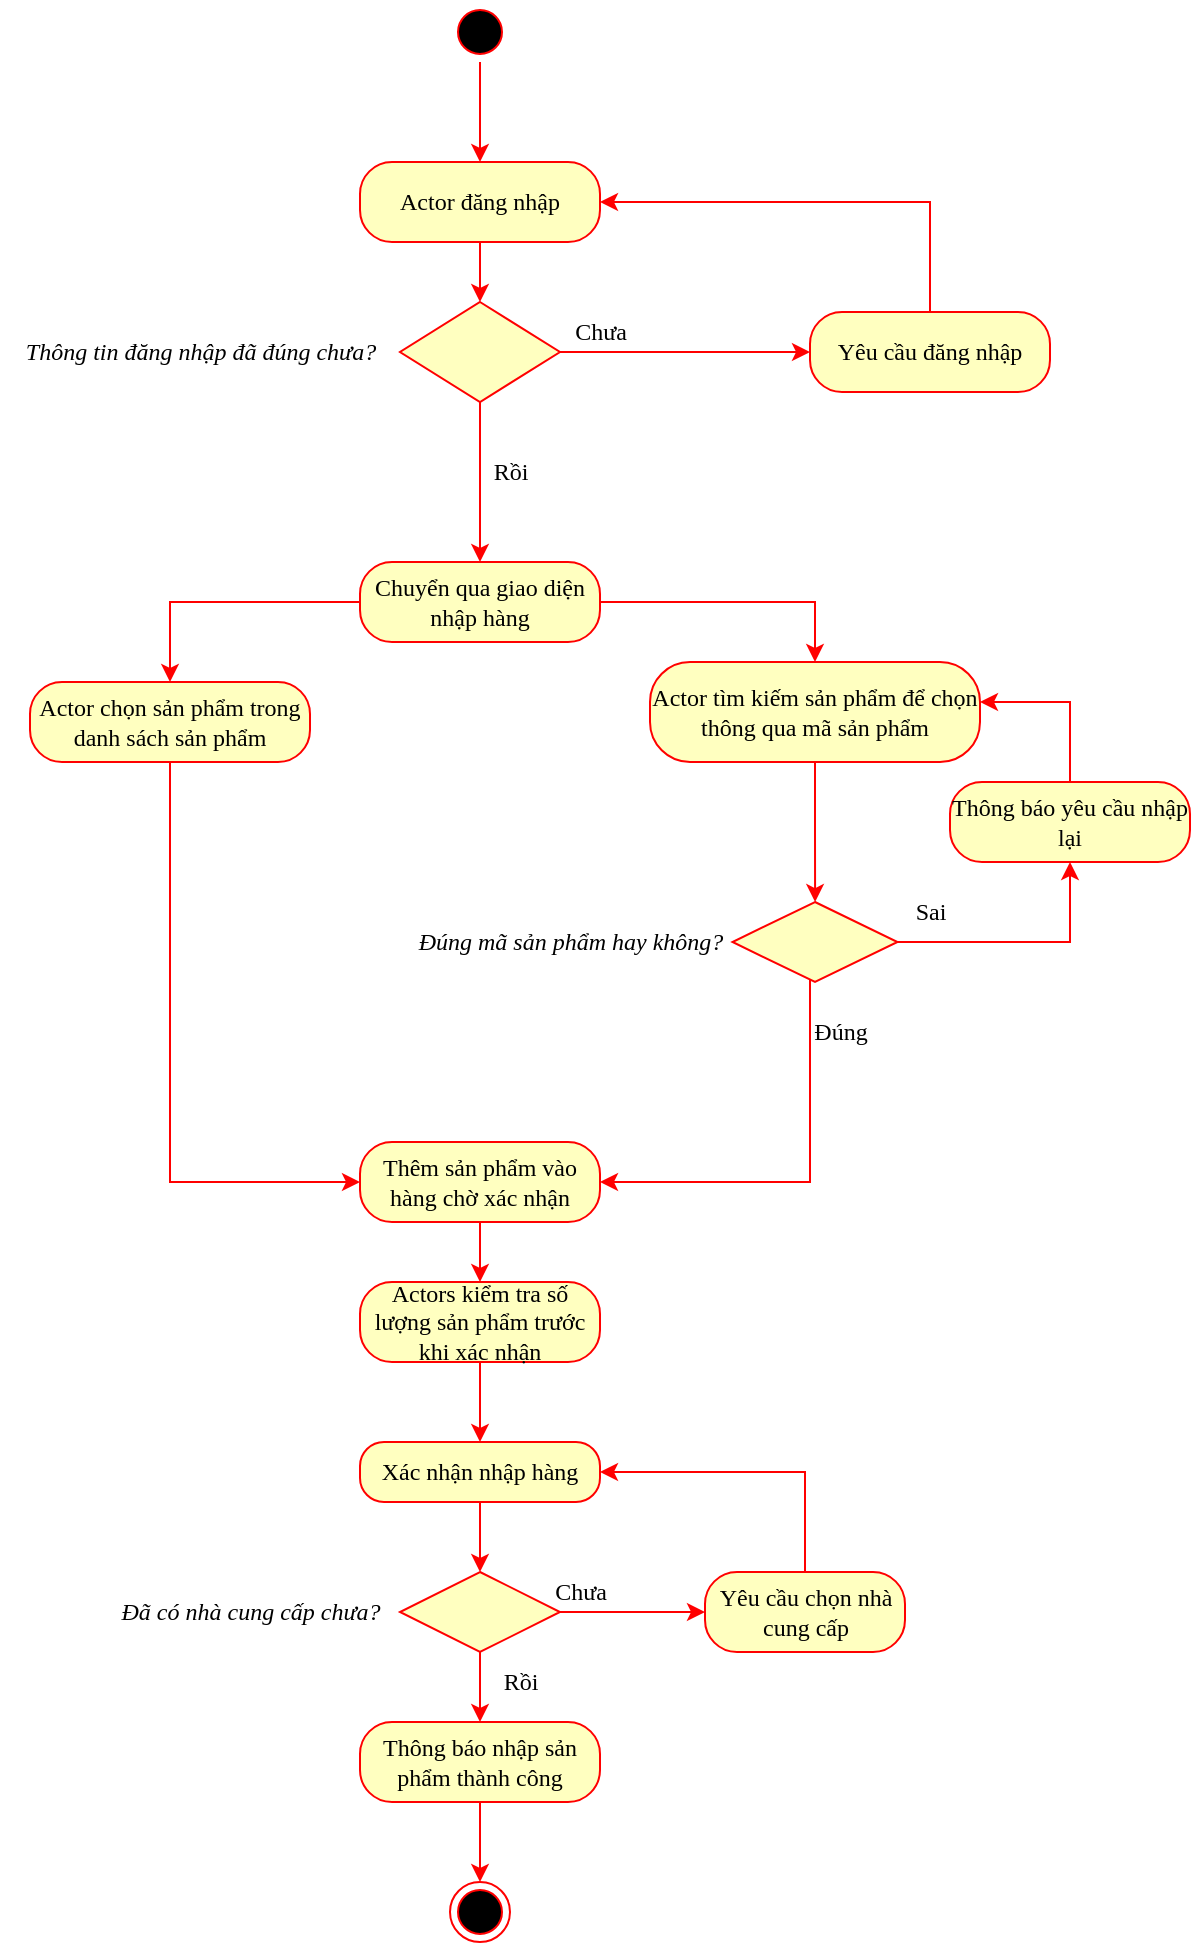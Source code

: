 <mxfile version="20.3.0" type="device"><diagram name="Page-1" id="0783ab3e-0a74-02c8-0abd-f7b4e66b4bec"><mxGraphModel dx="1038" dy="649" grid="1" gridSize="10" guides="1" tooltips="1" connect="1" arrows="1" fold="1" page="1" pageScale="1" pageWidth="850" pageHeight="1100" background="none" math="0" shadow="0"><root><mxCell id="0"/><mxCell id="1" parent="0"/><mxCell id="eeeBkh5kJwZxd2f7EK9q-1" value="" style="ellipse;html=1;shape=startState;fillColor=#000000;strokeColor=#ff0000;fontFamily=Times New Roman;fontSize=12;" parent="1" vertex="1"><mxGeometry x="310" width="30" height="30" as="geometry"/></mxCell><mxCell id="eeeBkh5kJwZxd2f7EK9q-3" value="" style="rhombus;whiteSpace=wrap;html=1;fillColor=#ffffc0;strokeColor=#ff0000;fontFamily=Times New Roman;fontSize=12;" parent="1" vertex="1"><mxGeometry x="285" y="150" width="80" height="50" as="geometry"/></mxCell><mxCell id="eeeBkh5kJwZxd2f7EK9q-6" value="" style="endArrow=classic;html=1;rounded=0;fontFamily=Times New Roman;fontSize=12;strokeColor=#FF0000;" parent="1" source="eeeBkh5kJwZxd2f7EK9q-1" target="F3XxI02AlLnZa_KaVTKI-1" edge="1"><mxGeometry width="50" height="50" relative="1" as="geometry"><mxPoint x="320" y="-10" as="sourcePoint"/><mxPoint x="450" y="200" as="targetPoint"/></mxGeometry></mxCell><mxCell id="eeeBkh5kJwZxd2f7EK9q-25" style="edgeStyle=orthogonalEdgeStyle;rounded=0;orthogonalLoop=1;jettySize=auto;html=1;fontFamily=Times New Roman;fontSize=12;strokeColor=#FF0000;" parent="1" source="eeeBkh5kJwZxd2f7EK9q-8" target="eeeBkh5kJwZxd2f7EK9q-21" edge="1"><mxGeometry relative="1" as="geometry"/></mxCell><mxCell id="eeeBkh5kJwZxd2f7EK9q-26" style="edgeStyle=orthogonalEdgeStyle;rounded=0;orthogonalLoop=1;jettySize=auto;html=1;fontFamily=Times New Roman;fontSize=12;strokeColor=#FF0000;" parent="1" source="eeeBkh5kJwZxd2f7EK9q-8" target="eeeBkh5kJwZxd2f7EK9q-23" edge="1"><mxGeometry relative="1" as="geometry"/></mxCell><mxCell id="eeeBkh5kJwZxd2f7EK9q-8" value="Chuyển qua giao diện nhập hàng" style="rounded=1;whiteSpace=wrap;html=1;arcSize=40;fontColor=#000000;fillColor=#ffffc0;strokeColor=#ff0000;fontFamily=Times New Roman;fontSize=12;" parent="1" vertex="1"><mxGeometry x="265" y="280" width="120" height="40" as="geometry"/></mxCell><mxCell id="eeeBkh5kJwZxd2f7EK9q-10" value="" style="endArrow=classic;html=1;rounded=0;fontFamily=Times New Roman;fontSize=12;strokeColor=#FF0000;" parent="1" source="eeeBkh5kJwZxd2f7EK9q-3" target="eeeBkh5kJwZxd2f7EK9q-8" edge="1"><mxGeometry width="50" height="50" relative="1" as="geometry"><mxPoint x="335" y="100" as="sourcePoint"/><mxPoint x="335" y="160" as="targetPoint"/></mxGeometry></mxCell><mxCell id="eeeBkh5kJwZxd2f7EK9q-11" value="Yêu cầu đăng nhập" style="rounded=1;whiteSpace=wrap;html=1;arcSize=40;fontColor=#000000;fillColor=#ffffc0;strokeColor=#ff0000;fontFamily=Times New Roman;fontSize=12;" parent="1" vertex="1"><mxGeometry x="490" y="155" width="120" height="40" as="geometry"/></mxCell><mxCell id="eeeBkh5kJwZxd2f7EK9q-13" value="" style="endArrow=classic;html=1;rounded=0;fontFamily=Times New Roman;fontSize=12;strokeColor=#FF0000;" parent="1" source="eeeBkh5kJwZxd2f7EK9q-3" target="eeeBkh5kJwZxd2f7EK9q-11" edge="1"><mxGeometry width="50" height="50" relative="1" as="geometry"><mxPoint x="335" y="100" as="sourcePoint"/><mxPoint x="335" y="160" as="targetPoint"/></mxGeometry></mxCell><mxCell id="eeeBkh5kJwZxd2f7EK9q-14" value="" style="endArrow=classic;html=1;rounded=0;fontFamily=Times New Roman;fontSize=12;strokeColor=#FF0000;" parent="1" source="eeeBkh5kJwZxd2f7EK9q-11" target="F3XxI02AlLnZa_KaVTKI-1" edge="1"><mxGeometry width="50" height="50" relative="1" as="geometry"><mxPoint x="400" y="250" as="sourcePoint"/><mxPoint x="330" y="120" as="targetPoint"/><Array as="points"><mxPoint x="550" y="100"/></Array></mxGeometry></mxCell><mxCell id="eeeBkh5kJwZxd2f7EK9q-15" value="Chưa" style="text;html=1;align=center;verticalAlign=middle;resizable=0;points=[];autosize=1;strokeColor=none;fillColor=none;fontSize=12;fontFamily=Times New Roman;" parent="1" vertex="1"><mxGeometry x="360" y="150" width="50" height="30" as="geometry"/></mxCell><mxCell id="eeeBkh5kJwZxd2f7EK9q-16" value="Rồi" style="text;html=1;align=center;verticalAlign=middle;resizable=0;points=[];autosize=1;strokeColor=none;fillColor=none;fontSize=12;fontFamily=Times New Roman;" parent="1" vertex="1"><mxGeometry x="320" y="220" width="40" height="30" as="geometry"/></mxCell><mxCell id="eeeBkh5kJwZxd2f7EK9q-55" style="edgeStyle=orthogonalEdgeStyle;rounded=0;orthogonalLoop=1;jettySize=auto;html=1;fontFamily=Times New Roman;fontSize=12;strokeColor=#FF0000;" parent="1" source="eeeBkh5kJwZxd2f7EK9q-18" target="eeeBkh5kJwZxd2f7EK9q-54" edge="1"><mxGeometry relative="1" as="geometry"/></mxCell><mxCell id="eeeBkh5kJwZxd2f7EK9q-18" value="Thêm sản phẩm vào hàng chờ xác nhận" style="rounded=1;whiteSpace=wrap;html=1;arcSize=40;fontColor=#000000;fillColor=#ffffc0;strokeColor=#ff0000;fontFamily=Times New Roman;fontSize=12;" parent="1" vertex="1"><mxGeometry x="265" y="570" width="120" height="40" as="geometry"/></mxCell><mxCell id="eeeBkh5kJwZxd2f7EK9q-37" style="edgeStyle=orthogonalEdgeStyle;rounded=0;orthogonalLoop=1;jettySize=auto;html=1;fontFamily=Times New Roman;fontSize=12;strokeColor=#FF0000;" parent="1" source="eeeBkh5kJwZxd2f7EK9q-21" target="eeeBkh5kJwZxd2f7EK9q-18" edge="1"><mxGeometry relative="1" as="geometry"><Array as="points"><mxPoint x="170" y="590"/></Array></mxGeometry></mxCell><mxCell id="eeeBkh5kJwZxd2f7EK9q-21" value="Actor chọn sản phẩm trong danh sách sản phẩm" style="rounded=1;whiteSpace=wrap;html=1;arcSize=40;fontColor=#000000;fillColor=#ffffc0;strokeColor=#ff0000;fontFamily=Times New Roman;fontSize=12;" parent="1" vertex="1"><mxGeometry x="100" y="340" width="140" height="40" as="geometry"/></mxCell><mxCell id="eeeBkh5kJwZxd2f7EK9q-33" style="edgeStyle=orthogonalEdgeStyle;rounded=0;orthogonalLoop=1;jettySize=auto;html=1;fontFamily=Times New Roman;fontSize=12;strokeColor=#FF0000;" parent="1" source="eeeBkh5kJwZxd2f7EK9q-23" target="eeeBkh5kJwZxd2f7EK9q-27" edge="1"><mxGeometry relative="1" as="geometry"/></mxCell><mxCell id="eeeBkh5kJwZxd2f7EK9q-23" value="Actor tìm kiếm sản phẩm để chọn thông qua mã sản phẩm" style="rounded=1;whiteSpace=wrap;html=1;arcSize=40;fontColor=#000000;fillColor=#ffffc0;strokeColor=#ff0000;fontFamily=Times New Roman;fontSize=12;" parent="1" vertex="1"><mxGeometry x="410" y="330" width="165" height="50" as="geometry"/></mxCell><mxCell id="eeeBkh5kJwZxd2f7EK9q-31" style="edgeStyle=orthogonalEdgeStyle;rounded=0;orthogonalLoop=1;jettySize=auto;html=1;fontFamily=Times New Roman;fontSize=12;strokeColor=#FF0000;" parent="1" source="eeeBkh5kJwZxd2f7EK9q-27" target="eeeBkh5kJwZxd2f7EK9q-18" edge="1"><mxGeometry relative="1" as="geometry"><Array as="points"><mxPoint x="490" y="590"/></Array></mxGeometry></mxCell><mxCell id="eeeBkh5kJwZxd2f7EK9q-32" style="edgeStyle=orthogonalEdgeStyle;rounded=0;orthogonalLoop=1;jettySize=auto;html=1;fontFamily=Times New Roman;fontSize=12;strokeColor=#FF0000;" parent="1" source="eeeBkh5kJwZxd2f7EK9q-27" target="eeeBkh5kJwZxd2f7EK9q-30" edge="1"><mxGeometry relative="1" as="geometry"><Array as="points"><mxPoint x="620" y="470"/></Array></mxGeometry></mxCell><mxCell id="eeeBkh5kJwZxd2f7EK9q-27" value="" style="rhombus;whiteSpace=wrap;html=1;fillColor=#ffffc0;strokeColor=#ff0000;fontFamily=Times New Roman;fontSize=12;" parent="1" vertex="1"><mxGeometry x="451.25" y="450" width="82.5" height="40" as="geometry"/></mxCell><mxCell id="eeeBkh5kJwZxd2f7EK9q-36" style="edgeStyle=orthogonalEdgeStyle;rounded=0;orthogonalLoop=1;jettySize=auto;html=1;fontFamily=Times New Roman;fontSize=12;strokeColor=#FF0000;" parent="1" source="eeeBkh5kJwZxd2f7EK9q-30" target="eeeBkh5kJwZxd2f7EK9q-23" edge="1"><mxGeometry relative="1" as="geometry"><mxPoint x="500" y="300" as="targetPoint"/><Array as="points"><mxPoint x="620" y="350"/></Array></mxGeometry></mxCell><mxCell id="eeeBkh5kJwZxd2f7EK9q-30" value="Thông báo yêu cầu nhập lại" style="rounded=1;whiteSpace=wrap;html=1;arcSize=40;fontColor=#000000;fillColor=#ffffc0;strokeColor=#ff0000;fontFamily=Times New Roman;fontSize=12;" parent="1" vertex="1"><mxGeometry x="560" y="390" width="120" height="40" as="geometry"/></mxCell><mxCell id="eeeBkh5kJwZxd2f7EK9q-34" value="Đúng" style="text;html=1;align=center;verticalAlign=middle;resizable=0;points=[];autosize=1;strokeColor=none;fillColor=none;fontSize=12;fontFamily=Times New Roman;" parent="1" vertex="1"><mxGeometry x="480" y="500" width="50" height="30" as="geometry"/></mxCell><mxCell id="eeeBkh5kJwZxd2f7EK9q-35" value="Sai" style="text;html=1;align=center;verticalAlign=middle;resizable=0;points=[];autosize=1;strokeColor=none;fillColor=none;fontSize=12;fontFamily=Times New Roman;" parent="1" vertex="1"><mxGeometry x="530" y="440" width="40" height="30" as="geometry"/></mxCell><mxCell id="eeeBkh5kJwZxd2f7EK9q-38" style="edgeStyle=orthogonalEdgeStyle;rounded=0;orthogonalLoop=1;jettySize=auto;html=1;fontFamily=Times New Roman;fontSize=12;strokeColor=#FF0000;" parent="1" source="eeeBkh5kJwZxd2f7EK9q-39" target="F3XxI02AlLnZa_KaVTKI-7" edge="1"><mxGeometry relative="1" as="geometry"><mxPoint x="325.04" y="780.017" as="targetPoint"/></mxGeometry></mxCell><mxCell id="eeeBkh5kJwZxd2f7EK9q-39" value="Xác nhận nhập hàng" style="rounded=1;whiteSpace=wrap;html=1;arcSize=40;fontColor=#000000;fillColor=#ffffc0;strokeColor=#ff0000;fontFamily=Times New Roman;fontSize=12;" parent="1" vertex="1"><mxGeometry x="265" y="720" width="120" height="30" as="geometry"/></mxCell><mxCell id="eeeBkh5kJwZxd2f7EK9q-50" style="edgeStyle=orthogonalEdgeStyle;rounded=0;orthogonalLoop=1;jettySize=auto;html=1;fontFamily=Times New Roman;fontSize=12;strokeColor=#FF0000;" parent="1" source="F3XxI02AlLnZa_KaVTKI-7" target="eeeBkh5kJwZxd2f7EK9q-47" edge="1"><mxGeometry relative="1" as="geometry"><mxPoint x="325.04" y="829.983" as="sourcePoint"/></mxGeometry></mxCell><mxCell id="eeeBkh5kJwZxd2f7EK9q-61" style="edgeStyle=orthogonalEdgeStyle;rounded=0;orthogonalLoop=1;jettySize=auto;html=1;fontFamily=Times New Roman;fontSize=12;strokeColor=#FF0000;" parent="1" source="F3XxI02AlLnZa_KaVTKI-7" target="eeeBkh5kJwZxd2f7EK9q-45" edge="1"><mxGeometry relative="1" as="geometry"><mxPoint x="383.75" y="805" as="sourcePoint"/></mxGeometry></mxCell><mxCell id="eeeBkh5kJwZxd2f7EK9q-43" value="Rồi" style="text;html=1;align=center;verticalAlign=middle;resizable=0;points=[];autosize=1;strokeColor=none;fillColor=none;fontSize=12;fontFamily=Times New Roman;" parent="1" vertex="1"><mxGeometry x="325" y="825" width="40" height="30" as="geometry"/></mxCell><mxCell id="eeeBkh5kJwZxd2f7EK9q-44" value="Chưa" style="text;html=1;align=center;verticalAlign=middle;resizable=0;points=[];autosize=1;strokeColor=none;fillColor=none;fontSize=12;fontFamily=Times New Roman;" parent="1" vertex="1"><mxGeometry x="350" y="780" width="50" height="30" as="geometry"/></mxCell><mxCell id="eeeBkh5kJwZxd2f7EK9q-63" style="edgeStyle=orthogonalEdgeStyle;rounded=0;orthogonalLoop=1;jettySize=auto;html=1;fontFamily=Times New Roman;fontSize=12;strokeColor=#FF0000;" parent="1" source="eeeBkh5kJwZxd2f7EK9q-45" target="eeeBkh5kJwZxd2f7EK9q-39" edge="1"><mxGeometry relative="1" as="geometry"><mxPoint x="330" y="700" as="targetPoint"/><Array as="points"><mxPoint x="488" y="735"/></Array></mxGeometry></mxCell><mxCell id="eeeBkh5kJwZxd2f7EK9q-45" value="Yêu cầu chọn nhà cung cấp" style="rounded=1;whiteSpace=wrap;html=1;arcSize=40;fontColor=#000000;fillColor=#ffffc0;strokeColor=#ff0000;fontFamily=Times New Roman;fontSize=12;" parent="1" vertex="1"><mxGeometry x="437.5" y="785" width="100" height="40" as="geometry"/></mxCell><mxCell id="eeeBkh5kJwZxd2f7EK9q-59" style="edgeStyle=orthogonalEdgeStyle;rounded=0;orthogonalLoop=1;jettySize=auto;html=1;fontFamily=Times New Roman;fontSize=12;strokeColor=#FF0000;" parent="1" source="eeeBkh5kJwZxd2f7EK9q-47" target="eeeBkh5kJwZxd2f7EK9q-57" edge="1"><mxGeometry relative="1" as="geometry"/></mxCell><mxCell id="eeeBkh5kJwZxd2f7EK9q-47" value="Thông báo nhập sản phẩm thành công" style="rounded=1;whiteSpace=wrap;html=1;arcSize=40;fontColor=#000000;fillColor=#ffffc0;strokeColor=#ff0000;fontFamily=Times New Roman;fontSize=12;" parent="1" vertex="1"><mxGeometry x="265" y="860" width="120" height="40" as="geometry"/></mxCell><mxCell id="eeeBkh5kJwZxd2f7EK9q-60" style="edgeStyle=orthogonalEdgeStyle;rounded=0;orthogonalLoop=1;jettySize=auto;html=1;fontFamily=Times New Roman;fontSize=12;strokeColor=#FF0000;" parent="1" source="eeeBkh5kJwZxd2f7EK9q-54" target="eeeBkh5kJwZxd2f7EK9q-39" edge="1"><mxGeometry relative="1" as="geometry"/></mxCell><mxCell id="eeeBkh5kJwZxd2f7EK9q-54" value="Actors kiểm tra số lượng sản phẩm trước khi xác nhận" style="rounded=1;whiteSpace=wrap;html=1;arcSize=40;fontColor=#000000;fillColor=#ffffc0;strokeColor=#ff0000;fontFamily=Times New Roman;fontSize=12;" parent="1" vertex="1"><mxGeometry x="265" y="640" width="120" height="40" as="geometry"/></mxCell><mxCell id="eeeBkh5kJwZxd2f7EK9q-57" value="" style="ellipse;html=1;shape=endState;fillColor=#000000;strokeColor=#ff0000;fontFamily=Times New Roman;fontSize=12;" parent="1" vertex="1"><mxGeometry x="310" y="940" width="30" height="30" as="geometry"/></mxCell><mxCell id="RlAQrTC4-qWo0T-rxehp-1" value="&lt;span style=&quot;font-family: &amp;quot;Times New Roman&amp;quot;;&quot;&gt;Thông tin đăng nhập đã đúng chưa?&lt;/span&gt;" style="text;html=1;align=center;verticalAlign=middle;resizable=0;points=[];autosize=1;strokeColor=none;fillColor=none;fontStyle=2" parent="1" vertex="1"><mxGeometry x="85" y="160" width="200" height="30" as="geometry"/></mxCell><mxCell id="RlAQrTC4-qWo0T-rxehp-2" value="&lt;span style=&quot;font-family: &amp;quot;Times New Roman&amp;quot;;&quot;&gt;Đúng mã sản phẩm hay không?&lt;/span&gt;" style="text;html=1;align=center;verticalAlign=middle;resizable=0;points=[];autosize=1;strokeColor=none;fillColor=none;fontStyle=2" parent="1" vertex="1"><mxGeometry x="280" y="455" width="180" height="30" as="geometry"/></mxCell><mxCell id="F3XxI02AlLnZa_KaVTKI-1" value="&lt;font face=&quot;Times New Roman&quot;&gt;Actor đăng nhập&lt;/font&gt;" style="rounded=1;whiteSpace=wrap;html=1;arcSize=40;fontColor=#000000;fillColor=#ffffc0;strokeColor=#ff0000;" parent="1" vertex="1"><mxGeometry x="265" y="80" width="120" height="40" as="geometry"/></mxCell><mxCell id="F3XxI02AlLnZa_KaVTKI-3" value="" style="endArrow=classic;html=1;rounded=0;fontFamily=Times New Roman;fontSize=12;strokeColor=#FF0000;" parent="1" source="F3XxI02AlLnZa_KaVTKI-1" target="eeeBkh5kJwZxd2f7EK9q-3" edge="1"><mxGeometry width="50" height="50" relative="1" as="geometry"><mxPoint x="363.018" y="-120.132" as="sourcePoint"/><mxPoint x="338.924" y="60" as="targetPoint"/></mxGeometry></mxCell><mxCell id="F3XxI02AlLnZa_KaVTKI-7" value="" style="rhombus;whiteSpace=wrap;html=1;fillColor=#ffffc0;strokeColor=#ff0000;fontFamily=Times New Roman;" parent="1" vertex="1"><mxGeometry x="285" y="785" width="80" height="40" as="geometry"/></mxCell><mxCell id="F3XxI02AlLnZa_KaVTKI-11" value="&lt;i&gt;Đã có nhà cung cấp chưa?&lt;/i&gt;" style="text;html=1;align=center;verticalAlign=middle;resizable=0;points=[];autosize=1;strokeColor=none;fillColor=none;fontFamily=Times New Roman;" parent="1" vertex="1"><mxGeometry x="135" y="790" width="150" height="30" as="geometry"/></mxCell></root></mxGraphModel></diagram></mxfile>